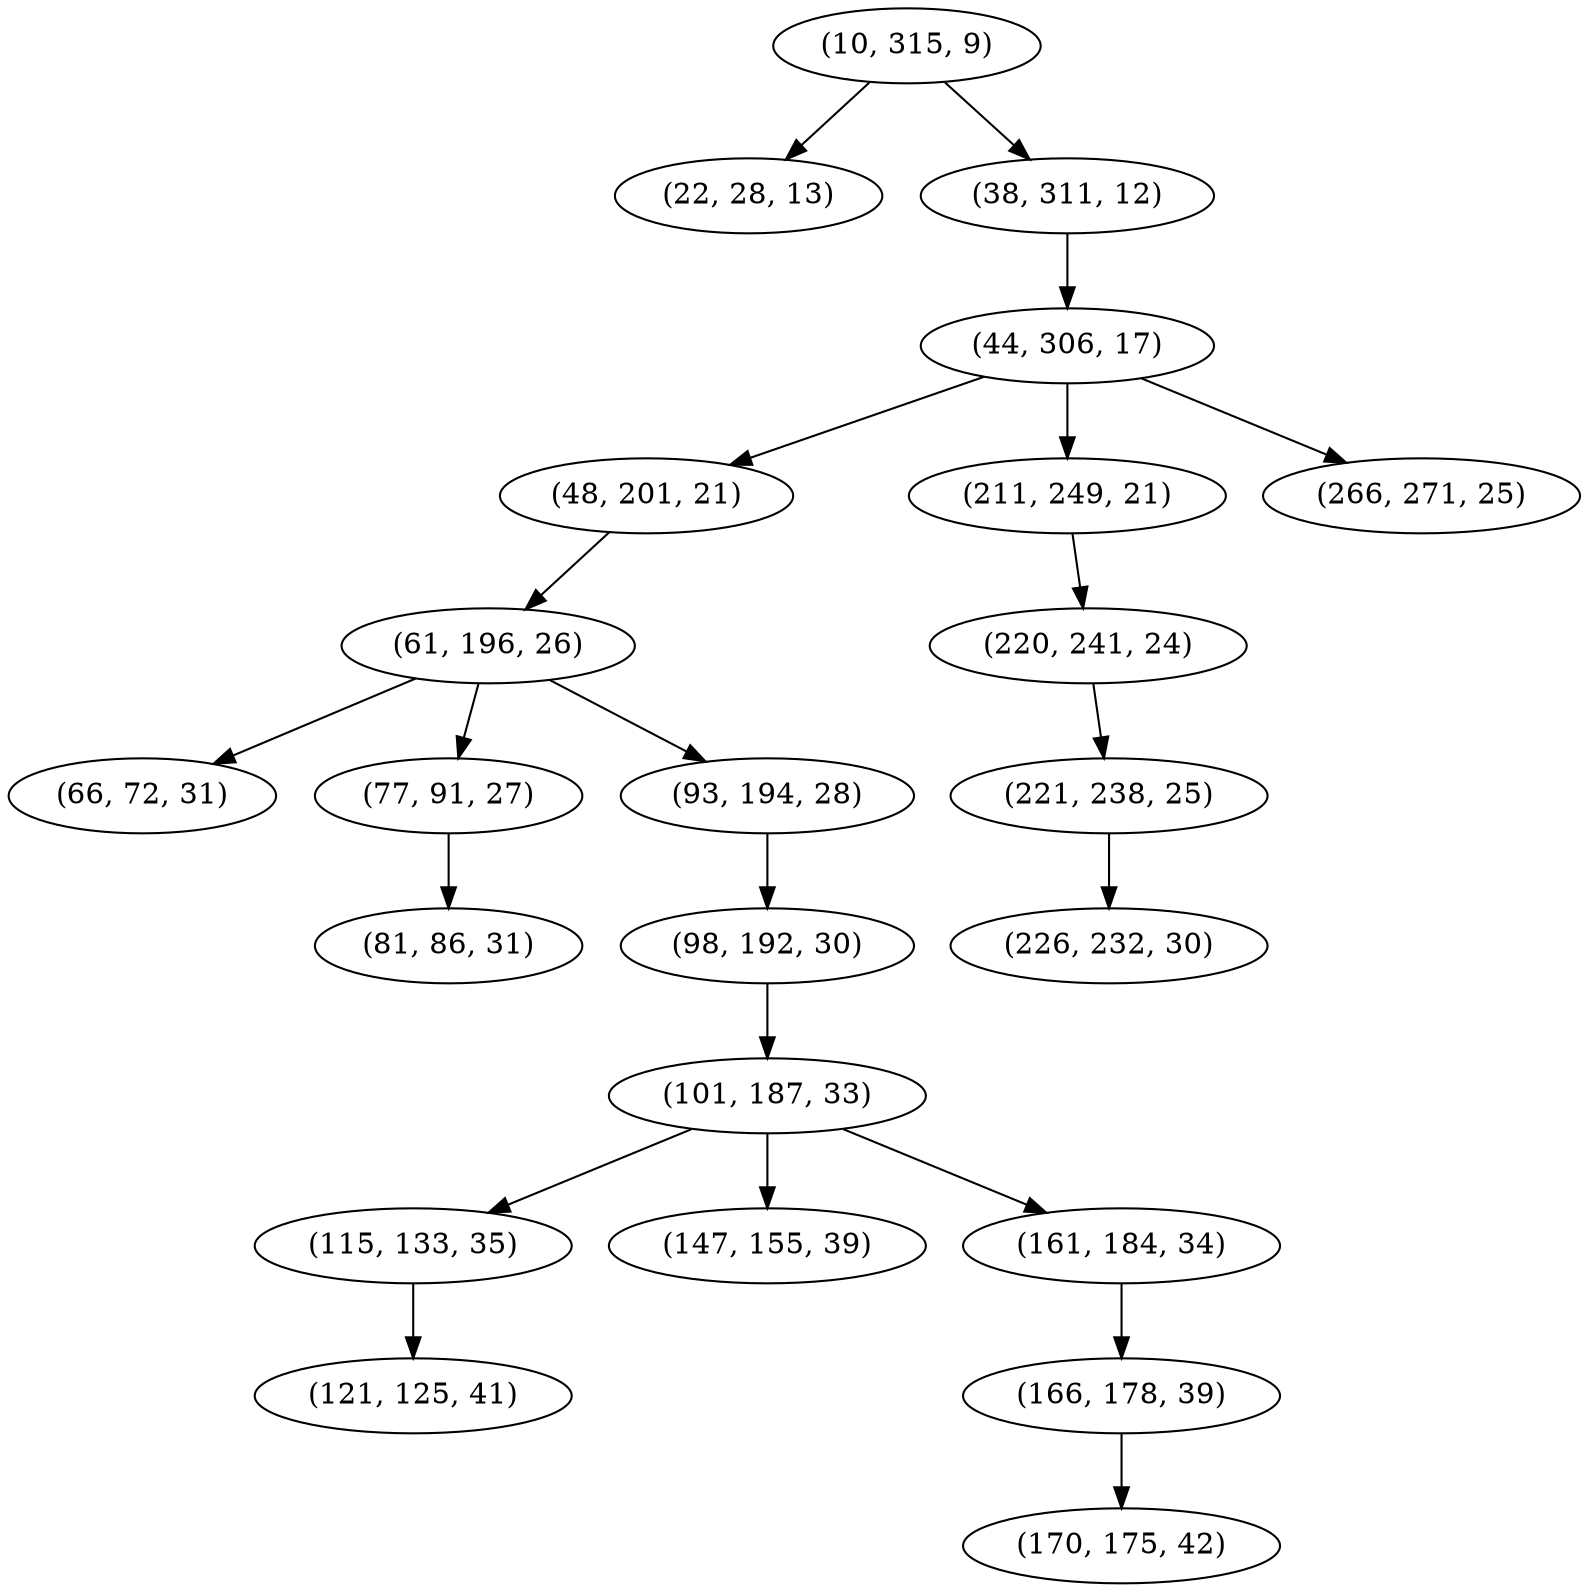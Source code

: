 digraph tree {
    "(10, 315, 9)";
    "(22, 28, 13)";
    "(38, 311, 12)";
    "(44, 306, 17)";
    "(48, 201, 21)";
    "(61, 196, 26)";
    "(66, 72, 31)";
    "(77, 91, 27)";
    "(81, 86, 31)";
    "(93, 194, 28)";
    "(98, 192, 30)";
    "(101, 187, 33)";
    "(115, 133, 35)";
    "(121, 125, 41)";
    "(147, 155, 39)";
    "(161, 184, 34)";
    "(166, 178, 39)";
    "(170, 175, 42)";
    "(211, 249, 21)";
    "(220, 241, 24)";
    "(221, 238, 25)";
    "(226, 232, 30)";
    "(266, 271, 25)";
    "(10, 315, 9)" -> "(22, 28, 13)";
    "(10, 315, 9)" -> "(38, 311, 12)";
    "(38, 311, 12)" -> "(44, 306, 17)";
    "(44, 306, 17)" -> "(48, 201, 21)";
    "(44, 306, 17)" -> "(211, 249, 21)";
    "(44, 306, 17)" -> "(266, 271, 25)";
    "(48, 201, 21)" -> "(61, 196, 26)";
    "(61, 196, 26)" -> "(66, 72, 31)";
    "(61, 196, 26)" -> "(77, 91, 27)";
    "(61, 196, 26)" -> "(93, 194, 28)";
    "(77, 91, 27)" -> "(81, 86, 31)";
    "(93, 194, 28)" -> "(98, 192, 30)";
    "(98, 192, 30)" -> "(101, 187, 33)";
    "(101, 187, 33)" -> "(115, 133, 35)";
    "(101, 187, 33)" -> "(147, 155, 39)";
    "(101, 187, 33)" -> "(161, 184, 34)";
    "(115, 133, 35)" -> "(121, 125, 41)";
    "(161, 184, 34)" -> "(166, 178, 39)";
    "(166, 178, 39)" -> "(170, 175, 42)";
    "(211, 249, 21)" -> "(220, 241, 24)";
    "(220, 241, 24)" -> "(221, 238, 25)";
    "(221, 238, 25)" -> "(226, 232, 30)";
}
